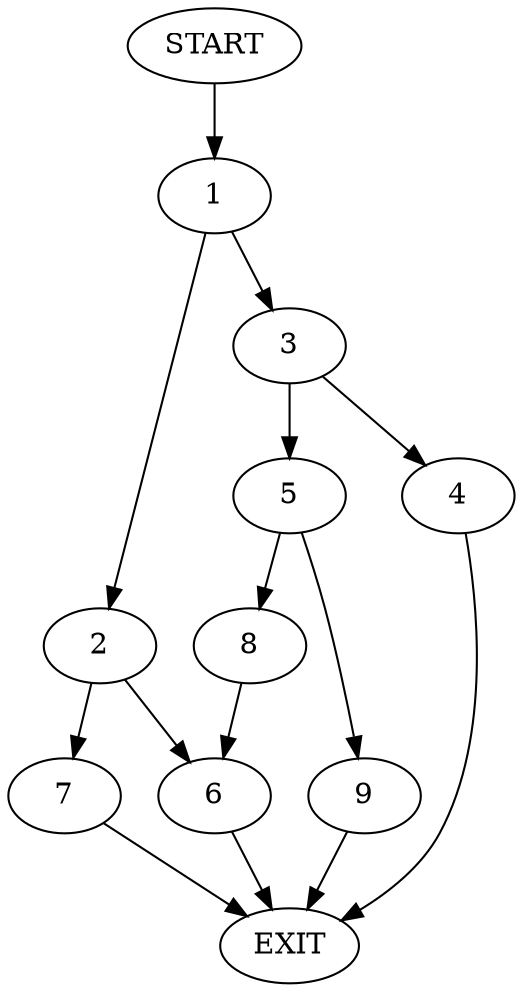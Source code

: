 digraph {
0 [label="START"]
10 [label="EXIT"]
0 -> 1
1 -> 2
1 -> 3
3 -> 4
3 -> 5
2 -> 6
2 -> 7
7 -> 10
6 -> 10
5 -> 8
5 -> 9
4 -> 10
9 -> 10
8 -> 6
}
